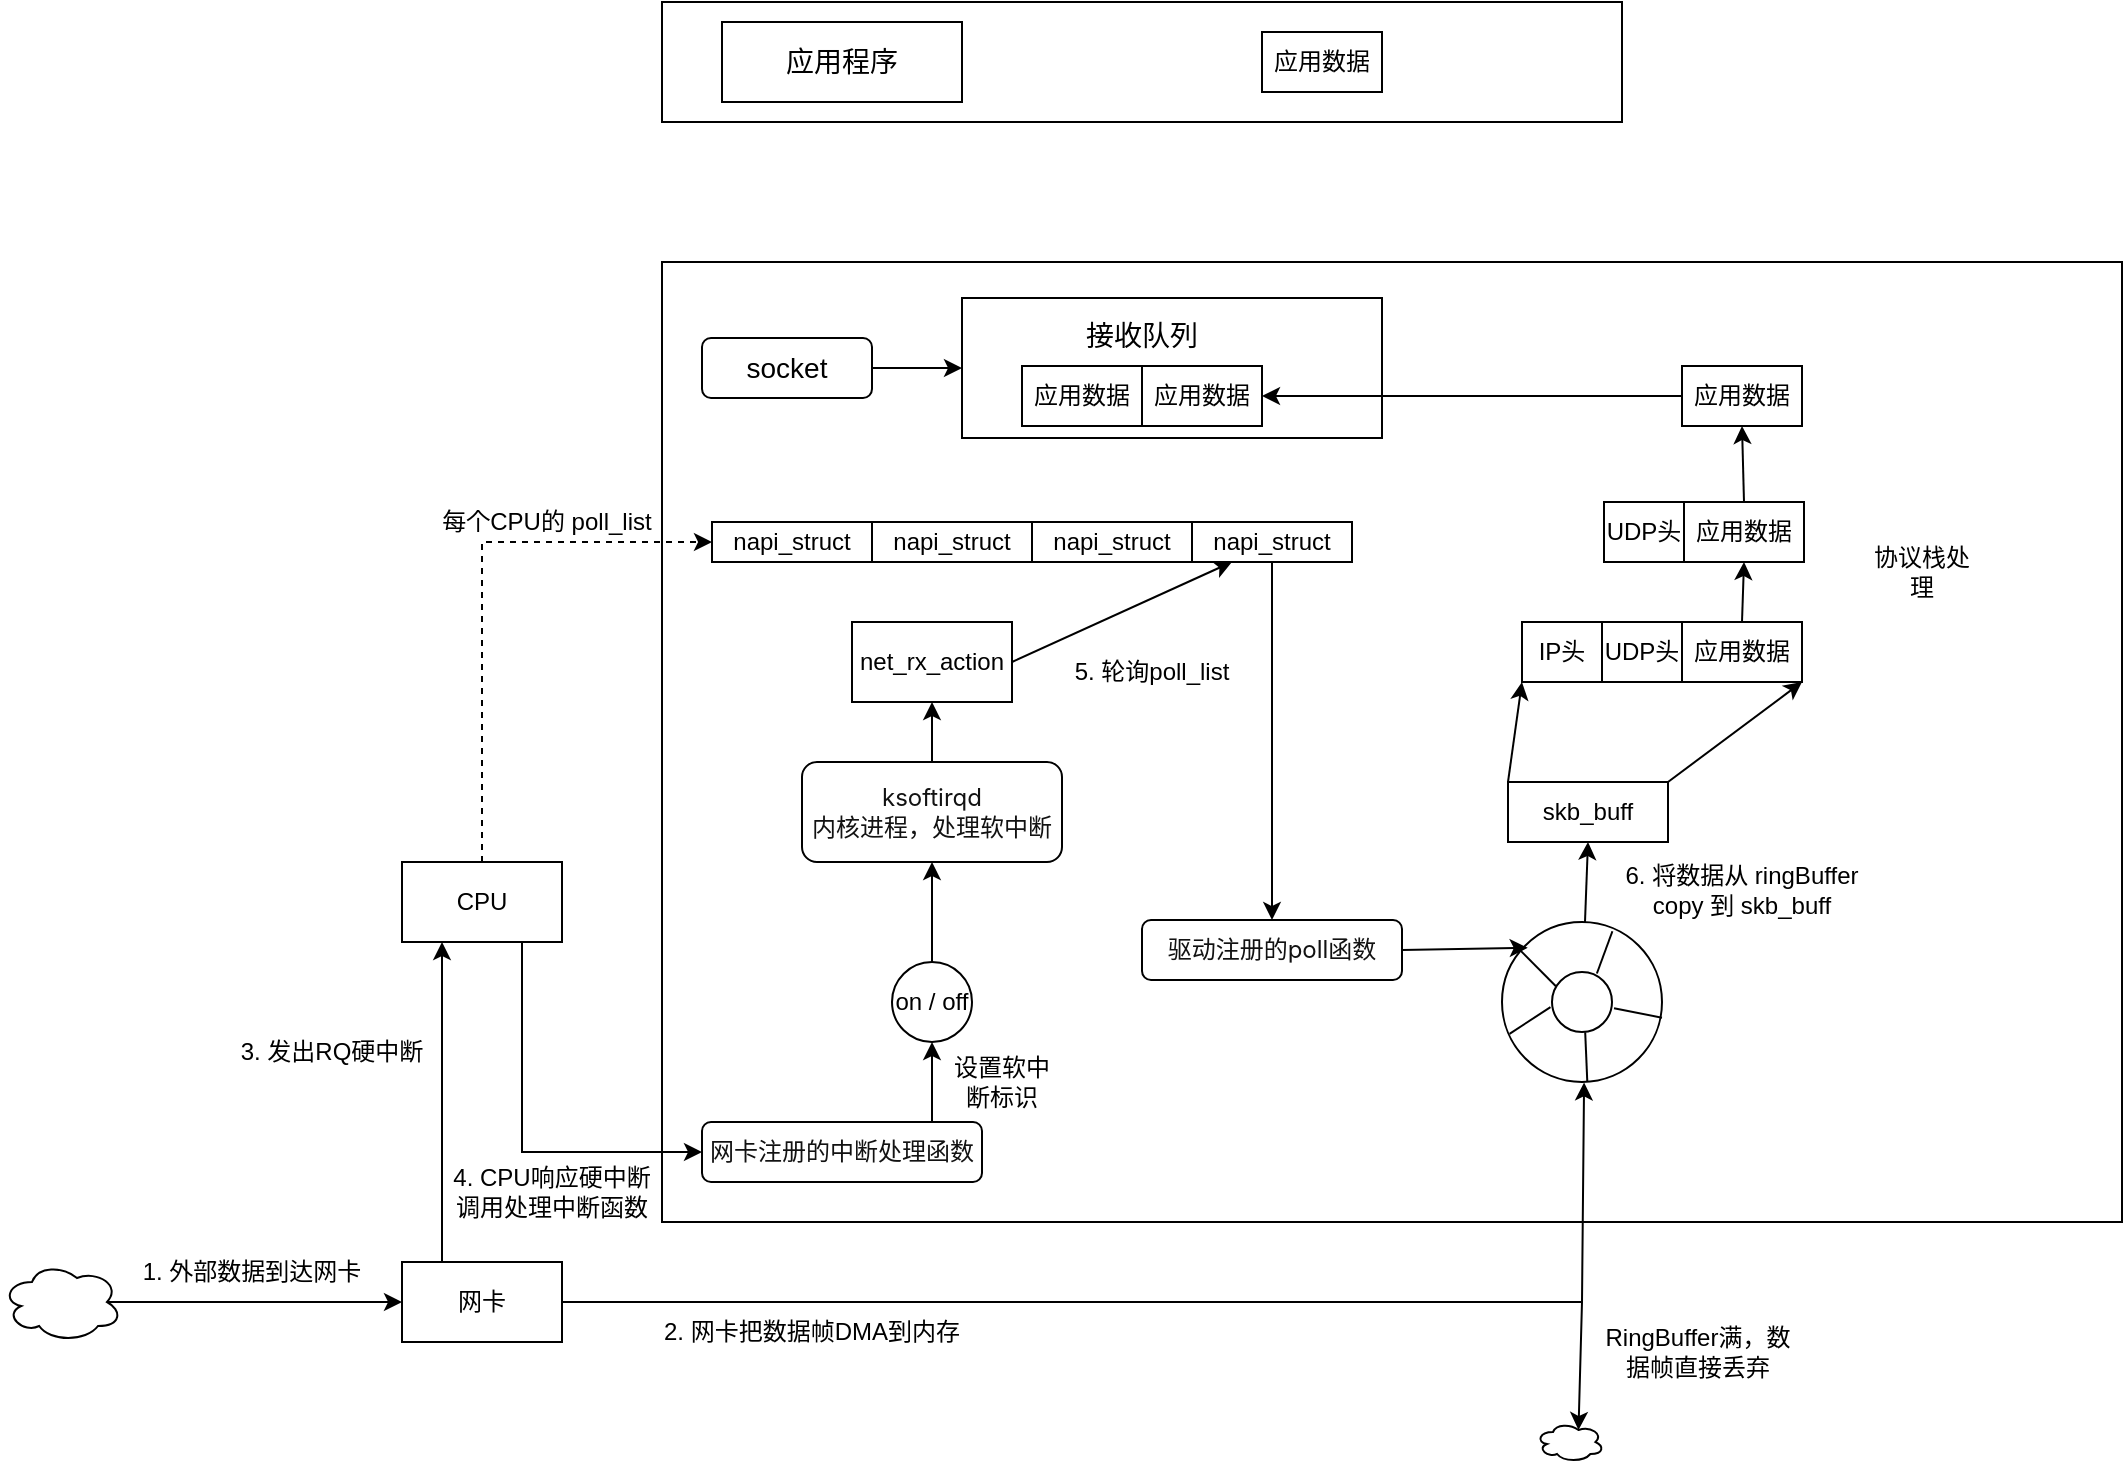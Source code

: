 <mxfile version="20.5.1" type="github">
  <diagram id="48ETrjCSjWNvzhYSmwD_" name="网络包接收">
    <mxGraphModel dx="2048" dy="1875" grid="1" gridSize="10" guides="1" tooltips="1" connect="1" arrows="1" fold="1" page="1" pageScale="1" pageWidth="827" pageHeight="1169" math="0" shadow="0">
      <root>
        <mxCell id="0" />
        <mxCell id="1" parent="0" />
        <mxCell id="DZg0SzJ-2mYi3TYw6h-q-1" value="网卡" style="rounded=0;whiteSpace=wrap;html=1;" vertex="1" parent="1">
          <mxGeometry y="560" width="80" height="40" as="geometry" />
        </mxCell>
        <mxCell id="DZg0SzJ-2mYi3TYw6h-q-2" value="" style="rounded=0;whiteSpace=wrap;html=1;" vertex="1" parent="1">
          <mxGeometry x="130" y="60" width="730" height="480" as="geometry" />
        </mxCell>
        <mxCell id="DZg0SzJ-2mYi3TYw6h-q-3" value="CPU" style="rounded=0;whiteSpace=wrap;html=1;" vertex="1" parent="1">
          <mxGeometry y="360" width="80" height="40" as="geometry" />
        </mxCell>
        <mxCell id="DZg0SzJ-2mYi3TYw6h-q-4" value="" style="verticalLabelPosition=bottom;verticalAlign=top;html=1;shape=mxgraph.basic.donut;dx=25;" vertex="1" parent="1">
          <mxGeometry x="550" y="390" width="80" height="80" as="geometry" />
        </mxCell>
        <mxCell id="DZg0SzJ-2mYi3TYw6h-q-5" value="" style="endArrow=none;html=1;rounded=0;exitX=0.593;exitY=0.322;exitDx=0;exitDy=0;exitPerimeter=0;entryX=0.69;entryY=0.058;entryDx=0;entryDy=0;entryPerimeter=0;" edge="1" parent="1" source="DZg0SzJ-2mYi3TYw6h-q-4" target="DZg0SzJ-2mYi3TYw6h-q-4">
          <mxGeometry width="50" height="50" relative="1" as="geometry">
            <mxPoint x="580" y="480" as="sourcePoint" />
            <mxPoint x="600" y="460" as="targetPoint" />
          </mxGeometry>
        </mxCell>
        <mxCell id="DZg0SzJ-2mYi3TYw6h-q-6" value="" style="endArrow=none;html=1;rounded=0;exitX=0.7;exitY=0.539;exitDx=0;exitDy=0;exitPerimeter=0;entryX=1;entryY=0.598;entryDx=0;entryDy=0;entryPerimeter=0;" edge="1" parent="1" source="DZg0SzJ-2mYi3TYw6h-q-4" target="DZg0SzJ-2mYi3TYw6h-q-4">
          <mxGeometry width="50" height="50" relative="1" as="geometry">
            <mxPoint x="602.4" y="484.64" as="sourcePoint" />
            <mxPoint x="615.2" y="464.64" as="targetPoint" />
          </mxGeometry>
        </mxCell>
        <mxCell id="DZg0SzJ-2mYi3TYw6h-q-7" value="" style="endArrow=none;html=1;rounded=0;entryX=0.533;entryY=0.996;entryDx=0;entryDy=0;entryPerimeter=0;exitX=0.52;exitY=0.689;exitDx=0;exitDy=0;exitPerimeter=0;" edge="1" parent="1" source="DZg0SzJ-2mYi3TYw6h-q-4" target="DZg0SzJ-2mYi3TYw6h-q-4">
          <mxGeometry width="50" height="50" relative="1" as="geometry">
            <mxPoint x="590" y="500" as="sourcePoint" />
            <mxPoint x="640" y="507.84" as="targetPoint" />
          </mxGeometry>
        </mxCell>
        <mxCell id="DZg0SzJ-2mYi3TYw6h-q-8" value="" style="endArrow=none;html=1;rounded=0;entryX=0.047;entryY=0.699;entryDx=0;entryDy=0;entryPerimeter=0;exitX=0.303;exitY=0.532;exitDx=0;exitDy=0;exitPerimeter=0;" edge="1" parent="1" source="DZg0SzJ-2mYi3TYw6h-q-4" target="DZg0SzJ-2mYi3TYw6h-q-4">
          <mxGeometry width="50" height="50" relative="1" as="geometry">
            <mxPoint x="597.36" y="514.88" as="sourcePoint" />
            <mxPoint x="592" y="539.84" as="targetPoint" />
          </mxGeometry>
        </mxCell>
        <mxCell id="DZg0SzJ-2mYi3TYw6h-q-9" value="" style="endArrow=none;html=1;rounded=0;entryX=0.337;entryY=0.402;entryDx=0;entryDy=0;entryPerimeter=0;exitX=0.113;exitY=0.176;exitDx=0;exitDy=0;exitPerimeter=0;" edge="1" parent="1" source="DZg0SzJ-2mYi3TYw6h-q-4" target="DZg0SzJ-2mYi3TYw6h-q-4">
          <mxGeometry width="50" height="50" relative="1" as="geometry">
            <mxPoint x="584.24" y="502.56" as="sourcePoint" />
            <mxPoint x="563.76" y="515.92" as="targetPoint" />
          </mxGeometry>
        </mxCell>
        <mxCell id="DZg0SzJ-2mYi3TYw6h-q-10" value="" style="ellipse;shape=cloud;whiteSpace=wrap;html=1;" vertex="1" parent="1">
          <mxGeometry x="-200" y="560" width="60" height="40" as="geometry" />
        </mxCell>
        <mxCell id="DZg0SzJ-2mYi3TYw6h-q-11" value="" style="endArrow=classic;html=1;rounded=0;exitX=0.875;exitY=0.5;exitDx=0;exitDy=0;exitPerimeter=0;entryX=0;entryY=0.5;entryDx=0;entryDy=0;" edge="1" parent="1" source="DZg0SzJ-2mYi3TYw6h-q-10" target="DZg0SzJ-2mYi3TYw6h-q-1">
          <mxGeometry width="50" height="50" relative="1" as="geometry">
            <mxPoint x="10" y="660" as="sourcePoint" />
            <mxPoint x="60" y="610" as="targetPoint" />
          </mxGeometry>
        </mxCell>
        <mxCell id="DZg0SzJ-2mYi3TYw6h-q-12" value="1. 外部数据到达网卡" style="text;html=1;strokeColor=none;fillColor=none;align=center;verticalAlign=middle;whiteSpace=wrap;rounded=0;" vertex="1" parent="1">
          <mxGeometry x="-150" y="550" width="150" height="30" as="geometry" />
        </mxCell>
        <mxCell id="DZg0SzJ-2mYi3TYw6h-q-13" value="" style="endArrow=classic;html=1;rounded=0;exitX=1;exitY=0.5;exitDx=0;exitDy=0;entryX=0.513;entryY=1.003;entryDx=0;entryDy=0;entryPerimeter=0;" edge="1" parent="1" source="DZg0SzJ-2mYi3TYw6h-q-1" target="DZg0SzJ-2mYi3TYw6h-q-4">
          <mxGeometry width="50" height="50" relative="1" as="geometry">
            <mxPoint x="280" y="640" as="sourcePoint" />
            <mxPoint x="330" y="590" as="targetPoint" />
            <Array as="points">
              <mxPoint x="590" y="580" />
            </Array>
          </mxGeometry>
        </mxCell>
        <mxCell id="DZg0SzJ-2mYi3TYw6h-q-14" value="2. 网卡把数据帧DMA到内存" style="text;html=1;strokeColor=none;fillColor=none;align=center;verticalAlign=middle;whiteSpace=wrap;rounded=0;" vertex="1" parent="1">
          <mxGeometry x="130" y="580" width="150" height="30" as="geometry" />
        </mxCell>
        <mxCell id="DZg0SzJ-2mYi3TYw6h-q-15" value="" style="endArrow=classic;html=1;rounded=0;exitX=0.25;exitY=0;exitDx=0;exitDy=0;entryX=0.25;entryY=1;entryDx=0;entryDy=0;" edge="1" parent="1" source="DZg0SzJ-2mYi3TYw6h-q-1" target="DZg0SzJ-2mYi3TYw6h-q-3">
          <mxGeometry width="50" height="50" relative="1" as="geometry">
            <mxPoint x="30" y="520" as="sourcePoint" />
            <mxPoint x="80" y="470" as="targetPoint" />
          </mxGeometry>
        </mxCell>
        <mxCell id="DZg0SzJ-2mYi3TYw6h-q-16" value="3. 发出RQ硬中断" style="text;html=1;strokeColor=none;fillColor=none;align=center;verticalAlign=middle;whiteSpace=wrap;rounded=0;" vertex="1" parent="1">
          <mxGeometry x="-90" y="440" width="110" height="30" as="geometry" />
        </mxCell>
        <mxCell id="DZg0SzJ-2mYi3TYw6h-q-17" value="RingBuffer满，数据帧直接丢弃" style="text;html=1;strokeColor=none;fillColor=none;align=center;verticalAlign=middle;whiteSpace=wrap;rounded=0;" vertex="1" parent="1">
          <mxGeometry x="600" y="590" width="96" height="30" as="geometry" />
        </mxCell>
        <mxCell id="DZg0SzJ-2mYi3TYw6h-q-20" value="" style="endArrow=classic;html=1;rounded=0;exitX=1;exitY=0.5;exitDx=0;exitDy=0;entryX=0.625;entryY=0.2;entryDx=0;entryDy=0;entryPerimeter=0;" edge="1" parent="1" source="DZg0SzJ-2mYi3TYw6h-q-1" target="DZg0SzJ-2mYi3TYw6h-q-21">
          <mxGeometry width="50" height="50" relative="1" as="geometry">
            <mxPoint x="400" y="630" as="sourcePoint" />
            <mxPoint x="450" y="580" as="targetPoint" />
            <Array as="points">
              <mxPoint x="590" y="580" />
            </Array>
          </mxGeometry>
        </mxCell>
        <mxCell id="DZg0SzJ-2mYi3TYw6h-q-21" value="" style="ellipse;shape=cloud;whiteSpace=wrap;html=1;" vertex="1" parent="1">
          <mxGeometry x="567" y="640" width="34" height="20" as="geometry" />
        </mxCell>
        <mxCell id="DZg0SzJ-2mYi3TYw6h-q-23" value="&lt;span style=&quot;color: rgb(18, 18, 18); font-family: -apple-system, BlinkMacSystemFont, &amp;quot;Helvetica Neue&amp;quot;, &amp;quot;PingFang SC&amp;quot;, &amp;quot;Microsoft YaHei&amp;quot;, &amp;quot;Source Han Sans SC&amp;quot;, &amp;quot;Noto Sans CJK SC&amp;quot;, &amp;quot;WenQuanYi Micro Hei&amp;quot;, sans-serif; text-align: start; background-color: rgb(255, 255, 255);&quot;&gt;&lt;font style=&quot;font-size: 12px;&quot;&gt;ksoftirqd&lt;br&gt;内核进程，处理软中断&lt;br&gt;&lt;/font&gt;&lt;/span&gt;" style="rounded=1;whiteSpace=wrap;html=1;" vertex="1" parent="1">
          <mxGeometry x="200" y="310" width="130" height="50" as="geometry" />
        </mxCell>
        <mxCell id="DZg0SzJ-2mYi3TYw6h-q-24" value="&lt;span style=&quot;color: rgb(18, 18, 18); font-family: -apple-system, BlinkMacSystemFont, &amp;quot;Helvetica Neue&amp;quot;, &amp;quot;PingFang SC&amp;quot;, &amp;quot;Microsoft YaHei&amp;quot;, &amp;quot;Source Han Sans SC&amp;quot;, &amp;quot;Noto Sans CJK SC&amp;quot;, &amp;quot;WenQuanYi Micro Hei&amp;quot;, sans-serif; text-align: start; background-color: rgb(255, 255, 255);&quot;&gt;&lt;font style=&quot;font-size: 12px;&quot;&gt;驱动注册的poll函数&lt;br&gt;&lt;/font&gt;&lt;/span&gt;" style="rounded=1;whiteSpace=wrap;html=1;" vertex="1" parent="1">
          <mxGeometry x="370" y="389" width="130" height="30" as="geometry" />
        </mxCell>
        <mxCell id="DZg0SzJ-2mYi3TYw6h-q-25" value="&lt;span style=&quot;color: rgb(18, 18, 18); font-family: -apple-system, BlinkMacSystemFont, &amp;quot;Helvetica Neue&amp;quot;, &amp;quot;PingFang SC&amp;quot;, &amp;quot;Microsoft YaHei&amp;quot;, &amp;quot;Source Han Sans SC&amp;quot;, &amp;quot;Noto Sans CJK SC&amp;quot;, &amp;quot;WenQuanYi Micro Hei&amp;quot;, sans-serif; text-align: start; background-color: rgb(255, 255, 255);&quot;&gt;&lt;font style=&quot;font-size: 12px;&quot;&gt;网卡注册的中断处理函数&lt;br&gt;&lt;/font&gt;&lt;/span&gt;" style="rounded=1;whiteSpace=wrap;html=1;" vertex="1" parent="1">
          <mxGeometry x="150" y="490" width="140" height="30" as="geometry" />
        </mxCell>
        <mxCell id="DZg0SzJ-2mYi3TYw6h-q-26" value="" style="endArrow=classic;html=1;rounded=0;fontSize=12;exitX=0.75;exitY=1;exitDx=0;exitDy=0;entryX=0;entryY=0.5;entryDx=0;entryDy=0;" edge="1" parent="1" source="DZg0SzJ-2mYi3TYw6h-q-3" target="DZg0SzJ-2mYi3TYw6h-q-25">
          <mxGeometry width="50" height="50" relative="1" as="geometry">
            <mxPoint x="90" y="470" as="sourcePoint" />
            <mxPoint x="140" y="420" as="targetPoint" />
            <Array as="points">
              <mxPoint x="60" y="505" />
            </Array>
          </mxGeometry>
        </mxCell>
        <mxCell id="DZg0SzJ-2mYi3TYw6h-q-27" value="4. CPU响应硬中断&lt;br&gt;调用处理中断函数" style="text;html=1;strokeColor=none;fillColor=none;align=center;verticalAlign=middle;whiteSpace=wrap;rounded=0;" vertex="1" parent="1">
          <mxGeometry x="20" y="510" width="110" height="30" as="geometry" />
        </mxCell>
        <mxCell id="DZg0SzJ-2mYi3TYw6h-q-28" value="on / off" style="ellipse;whiteSpace=wrap;html=1;aspect=fixed;fontSize=12;" vertex="1" parent="1">
          <mxGeometry x="245" y="410" width="40" height="40" as="geometry" />
        </mxCell>
        <mxCell id="DZg0SzJ-2mYi3TYw6h-q-29" value="" style="endArrow=classic;html=1;rounded=0;fontSize=12;entryX=0.5;entryY=1;entryDx=0;entryDy=0;" edge="1" parent="1" target="DZg0SzJ-2mYi3TYw6h-q-28">
          <mxGeometry width="50" height="50" relative="1" as="geometry">
            <mxPoint x="265" y="490" as="sourcePoint" />
            <mxPoint x="240" y="640" as="targetPoint" />
          </mxGeometry>
        </mxCell>
        <mxCell id="DZg0SzJ-2mYi3TYw6h-q-30" value="设置软中断标识" style="text;html=1;strokeColor=none;fillColor=none;align=center;verticalAlign=middle;whiteSpace=wrap;rounded=0;fontSize=12;" vertex="1" parent="1">
          <mxGeometry x="270" y="455" width="60" height="30" as="geometry" />
        </mxCell>
        <mxCell id="DZg0SzJ-2mYi3TYw6h-q-31" value="" style="endArrow=classic;html=1;rounded=0;fontSize=12;exitX=0.5;exitY=0;exitDx=0;exitDy=0;entryX=0.5;entryY=1;entryDx=0;entryDy=0;" edge="1" parent="1" source="DZg0SzJ-2mYi3TYw6h-q-28" target="DZg0SzJ-2mYi3TYw6h-q-23">
          <mxGeometry width="50" height="50" relative="1" as="geometry">
            <mxPoint x="-10" y="320" as="sourcePoint" />
            <mxPoint x="40" y="270" as="targetPoint" />
          </mxGeometry>
        </mxCell>
        <mxCell id="DZg0SzJ-2mYi3TYw6h-q-32" value="napi_struct" style="rounded=0;whiteSpace=wrap;html=1;fontSize=12;" vertex="1" parent="1">
          <mxGeometry x="155" y="190" width="80" height="20" as="geometry" />
        </mxCell>
        <mxCell id="DZg0SzJ-2mYi3TYw6h-q-33" value="napi_struct" style="rounded=0;whiteSpace=wrap;html=1;fontSize=12;" vertex="1" parent="1">
          <mxGeometry x="235" y="190" width="80" height="20" as="geometry" />
        </mxCell>
        <mxCell id="DZg0SzJ-2mYi3TYw6h-q-34" value="每个CPU的 poll_list" style="text;html=1;strokeColor=none;fillColor=none;align=center;verticalAlign=middle;whiteSpace=wrap;rounded=0;fontSize=12;" vertex="1" parent="1">
          <mxGeometry x="15" y="180" width="115" height="20" as="geometry" />
        </mxCell>
        <mxCell id="DZg0SzJ-2mYi3TYw6h-q-35" value="napi_struct" style="rounded=0;whiteSpace=wrap;html=1;fontSize=12;" vertex="1" parent="1">
          <mxGeometry x="315" y="190" width="80" height="20" as="geometry" />
        </mxCell>
        <mxCell id="DZg0SzJ-2mYi3TYw6h-q-36" value="net_rx_action" style="rounded=0;whiteSpace=wrap;html=1;fontSize=12;" vertex="1" parent="1">
          <mxGeometry x="225" y="240" width="80" height="40" as="geometry" />
        </mxCell>
        <mxCell id="DZg0SzJ-2mYi3TYw6h-q-37" value="" style="endArrow=classic;html=1;rounded=0;fontSize=12;exitX=0.5;exitY=0;exitDx=0;exitDy=0;entryX=0.5;entryY=1;entryDx=0;entryDy=0;" edge="1" parent="1" source="DZg0SzJ-2mYi3TYw6h-q-23" target="DZg0SzJ-2mYi3TYw6h-q-36">
          <mxGeometry width="50" height="50" relative="1" as="geometry">
            <mxPoint x="365" y="430" as="sourcePoint" />
            <mxPoint x="415" y="380" as="targetPoint" />
          </mxGeometry>
        </mxCell>
        <mxCell id="DZg0SzJ-2mYi3TYw6h-q-38" value="napi_struct" style="rounded=0;whiteSpace=wrap;html=1;fontSize=12;" vertex="1" parent="1">
          <mxGeometry x="395" y="190" width="80" height="20" as="geometry" />
        </mxCell>
        <mxCell id="DZg0SzJ-2mYi3TYw6h-q-39" value="" style="endArrow=classic;html=1;rounded=0;fontSize=12;exitX=0.5;exitY=0;exitDx=0;exitDy=0;entryX=0;entryY=0.5;entryDx=0;entryDy=0;dashed=1;" edge="1" parent="1" source="DZg0SzJ-2mYi3TYw6h-q-3" target="DZg0SzJ-2mYi3TYw6h-q-32">
          <mxGeometry width="50" height="50" relative="1" as="geometry">
            <mxPoint x="30" y="300" as="sourcePoint" />
            <mxPoint x="80" y="250" as="targetPoint" />
            <Array as="points">
              <mxPoint x="40" y="200" />
            </Array>
          </mxGeometry>
        </mxCell>
        <mxCell id="DZg0SzJ-2mYi3TYw6h-q-40" value="" style="endArrow=classic;html=1;rounded=0;fontSize=12;exitX=1;exitY=0.5;exitDx=0;exitDy=0;entryX=0.25;entryY=1;entryDx=0;entryDy=0;" edge="1" parent="1" source="DZg0SzJ-2mYi3TYw6h-q-36" target="DZg0SzJ-2mYi3TYw6h-q-38">
          <mxGeometry width="50" height="50" relative="1" as="geometry">
            <mxPoint x="420" y="300" as="sourcePoint" />
            <mxPoint x="470" y="250" as="targetPoint" />
          </mxGeometry>
        </mxCell>
        <mxCell id="DZg0SzJ-2mYi3TYw6h-q-41" value="" style="endArrow=classic;html=1;rounded=0;fontSize=12;exitX=0.5;exitY=1;exitDx=0;exitDy=0;entryX=0.5;entryY=0;entryDx=0;entryDy=0;" edge="1" parent="1" source="DZg0SzJ-2mYi3TYw6h-q-38" target="DZg0SzJ-2mYi3TYw6h-q-24">
          <mxGeometry width="50" height="50" relative="1" as="geometry">
            <mxPoint x="315" y="270" as="sourcePoint" />
            <mxPoint x="425" y="220" as="targetPoint" />
          </mxGeometry>
        </mxCell>
        <mxCell id="DZg0SzJ-2mYi3TYw6h-q-42" value="skb_buff" style="rounded=0;whiteSpace=wrap;html=1;fontSize=12;" vertex="1" parent="1">
          <mxGeometry x="553" y="320" width="80" height="30" as="geometry" />
        </mxCell>
        <mxCell id="DZg0SzJ-2mYi3TYw6h-q-43" value="" style="endArrow=classic;html=1;rounded=0;fontSize=12;exitX=1;exitY=0.5;exitDx=0;exitDy=0;entryX=0.161;entryY=0.161;entryDx=0;entryDy=0;entryPerimeter=0;" edge="1" parent="1" source="DZg0SzJ-2mYi3TYw6h-q-24" target="DZg0SzJ-2mYi3TYw6h-q-4">
          <mxGeometry width="50" height="50" relative="1" as="geometry">
            <mxPoint x="519.0" y="424" as="sourcePoint" />
            <mxPoint x="739" y="380" as="targetPoint" />
          </mxGeometry>
        </mxCell>
        <mxCell id="DZg0SzJ-2mYi3TYw6h-q-44" value="" style="endArrow=classic;html=1;rounded=0;fontSize=12;entryX=0.5;entryY=1;entryDx=0;entryDy=0;" edge="1" parent="1" source="DZg0SzJ-2mYi3TYw6h-q-4" target="DZg0SzJ-2mYi3TYw6h-q-42">
          <mxGeometry width="50" height="50" relative="1" as="geometry">
            <mxPoint x="709" y="400" as="sourcePoint" />
            <mxPoint x="613" y="370" as="targetPoint" />
          </mxGeometry>
        </mxCell>
        <mxCell id="DZg0SzJ-2mYi3TYw6h-q-50" value="IP头" style="rounded=0;whiteSpace=wrap;html=1;fontSize=12;" vertex="1" parent="1">
          <mxGeometry x="560" y="240" width="40" height="30" as="geometry" />
        </mxCell>
        <mxCell id="DZg0SzJ-2mYi3TYw6h-q-51" value="UDP头" style="rounded=0;whiteSpace=wrap;html=1;fontSize=12;" vertex="1" parent="1">
          <mxGeometry x="600" y="240" width="40" height="30" as="geometry" />
        </mxCell>
        <mxCell id="DZg0SzJ-2mYi3TYw6h-q-52" value="应用数据" style="rounded=0;whiteSpace=wrap;html=1;fontSize=12;" vertex="1" parent="1">
          <mxGeometry x="640" y="240" width="60" height="30" as="geometry" />
        </mxCell>
        <mxCell id="DZg0SzJ-2mYi3TYw6h-q-59" value="UDP头" style="rounded=0;whiteSpace=wrap;html=1;fontSize=12;" vertex="1" parent="1">
          <mxGeometry x="601" y="180" width="40" height="30" as="geometry" />
        </mxCell>
        <mxCell id="DZg0SzJ-2mYi3TYw6h-q-60" value="应用数据" style="rounded=0;whiteSpace=wrap;html=1;fontSize=12;" vertex="1" parent="1">
          <mxGeometry x="641" y="180" width="60" height="30" as="geometry" />
        </mxCell>
        <mxCell id="DZg0SzJ-2mYi3TYw6h-q-61" value="应用数据" style="rounded=0;whiteSpace=wrap;html=1;fontSize=12;" vertex="1" parent="1">
          <mxGeometry x="640" y="112" width="60" height="30" as="geometry" />
        </mxCell>
        <mxCell id="DZg0SzJ-2mYi3TYw6h-q-62" value="" style="endArrow=classic;html=1;rounded=0;fontSize=12;exitX=1;exitY=0;exitDx=0;exitDy=0;entryX=1;entryY=1;entryDx=0;entryDy=0;" edge="1" parent="1" source="DZg0SzJ-2mYi3TYw6h-q-42" target="DZg0SzJ-2mYi3TYw6h-q-52">
          <mxGeometry width="50" height="50" relative="1" as="geometry">
            <mxPoint x="670" y="360" as="sourcePoint" />
            <mxPoint x="720" y="310" as="targetPoint" />
          </mxGeometry>
        </mxCell>
        <mxCell id="DZg0SzJ-2mYi3TYw6h-q-63" value="" style="endArrow=classic;html=1;rounded=0;fontSize=12;exitX=0;exitY=0;exitDx=0;exitDy=0;entryX=0;entryY=1;entryDx=0;entryDy=0;" edge="1" parent="1" source="DZg0SzJ-2mYi3TYw6h-q-42" target="DZg0SzJ-2mYi3TYw6h-q-50">
          <mxGeometry width="50" height="50" relative="1" as="geometry">
            <mxPoint x="510" y="290" as="sourcePoint" />
            <mxPoint x="560" y="240" as="targetPoint" />
          </mxGeometry>
        </mxCell>
        <mxCell id="DZg0SzJ-2mYi3TYw6h-q-64" value="协议栈处理" style="text;html=1;strokeColor=none;fillColor=none;align=center;verticalAlign=middle;whiteSpace=wrap;rounded=0;fontSize=12;" vertex="1" parent="1">
          <mxGeometry x="730" y="200" width="60" height="30" as="geometry" />
        </mxCell>
        <mxCell id="DZg0SzJ-2mYi3TYw6h-q-65" value="" style="endArrow=classic;html=1;rounded=0;fontSize=12;exitX=0.5;exitY=0;exitDx=0;exitDy=0;entryX=0.5;entryY=1;entryDx=0;entryDy=0;" edge="1" parent="1" source="DZg0SzJ-2mYi3TYw6h-q-52" target="DZg0SzJ-2mYi3TYw6h-q-60">
          <mxGeometry width="50" height="50" relative="1" as="geometry">
            <mxPoint x="910" y="210" as="sourcePoint" />
            <mxPoint x="960" y="160" as="targetPoint" />
          </mxGeometry>
        </mxCell>
        <mxCell id="DZg0SzJ-2mYi3TYw6h-q-66" value="" style="endArrow=classic;html=1;rounded=0;fontSize=12;exitX=0.5;exitY=0;exitDx=0;exitDy=0;entryX=0.5;entryY=1;entryDx=0;entryDy=0;" edge="1" parent="1" source="DZg0SzJ-2mYi3TYw6h-q-60" target="DZg0SzJ-2mYi3TYw6h-q-61">
          <mxGeometry width="50" height="50" relative="1" as="geometry">
            <mxPoint x="680.0" y="250" as="sourcePoint" />
            <mxPoint x="681" y="220" as="targetPoint" />
          </mxGeometry>
        </mxCell>
        <mxCell id="DZg0SzJ-2mYi3TYw6h-q-67" value="" style="rounded=0;whiteSpace=wrap;html=1;fontSize=12;" vertex="1" parent="1">
          <mxGeometry x="280" y="78" width="210" height="70" as="geometry" />
        </mxCell>
        <mxCell id="DZg0SzJ-2mYi3TYw6h-q-68" value="&lt;font style=&quot;font-size: 14px;&quot;&gt;socket&lt;/font&gt;" style="rounded=1;whiteSpace=wrap;html=1;fontSize=12;" vertex="1" parent="1">
          <mxGeometry x="150" y="98" width="85" height="30" as="geometry" />
        </mxCell>
        <mxCell id="DZg0SzJ-2mYi3TYw6h-q-69" value="接收队列" style="text;html=1;strokeColor=none;fillColor=none;align=center;verticalAlign=middle;whiteSpace=wrap;rounded=0;fontSize=14;" vertex="1" parent="1">
          <mxGeometry x="340" y="82" width="60" height="30" as="geometry" />
        </mxCell>
        <mxCell id="DZg0SzJ-2mYi3TYw6h-q-70" value="应用数据" style="rounded=0;whiteSpace=wrap;html=1;fontSize=12;" vertex="1" parent="1">
          <mxGeometry x="310" y="112" width="60" height="30" as="geometry" />
        </mxCell>
        <mxCell id="DZg0SzJ-2mYi3TYw6h-q-71" value="应用数据" style="rounded=0;whiteSpace=wrap;html=1;fontSize=12;" vertex="1" parent="1">
          <mxGeometry x="370" y="112" width="60" height="30" as="geometry" />
        </mxCell>
        <mxCell id="DZg0SzJ-2mYi3TYw6h-q-72" value="" style="endArrow=classic;html=1;rounded=0;fontSize=14;exitX=1;exitY=0.5;exitDx=0;exitDy=0;entryX=0;entryY=0.5;entryDx=0;entryDy=0;" edge="1" parent="1" source="DZg0SzJ-2mYi3TYw6h-q-68" target="DZg0SzJ-2mYi3TYw6h-q-67">
          <mxGeometry width="50" height="50" relative="1" as="geometry">
            <mxPoint x="240" y="40" as="sourcePoint" />
            <mxPoint x="290" y="-10" as="targetPoint" />
          </mxGeometry>
        </mxCell>
        <mxCell id="DZg0SzJ-2mYi3TYw6h-q-73" value="" style="endArrow=classic;html=1;rounded=0;fontSize=14;exitX=0;exitY=0.5;exitDx=0;exitDy=0;entryX=1;entryY=0.5;entryDx=0;entryDy=0;" edge="1" parent="1" source="DZg0SzJ-2mYi3TYw6h-q-61" target="DZg0SzJ-2mYi3TYw6h-q-71">
          <mxGeometry width="50" height="50" relative="1" as="geometry">
            <mxPoint x="770" y="30" as="sourcePoint" />
            <mxPoint x="820" y="-20" as="targetPoint" />
          </mxGeometry>
        </mxCell>
        <mxCell id="DZg0SzJ-2mYi3TYw6h-q-75" value="" style="rounded=0;whiteSpace=wrap;html=1;fontSize=14;" vertex="1" parent="1">
          <mxGeometry x="130" y="-70" width="480" height="60" as="geometry" />
        </mxCell>
        <mxCell id="DZg0SzJ-2mYi3TYw6h-q-76" value="应用数据" style="rounded=0;whiteSpace=wrap;html=1;fontSize=12;" vertex="1" parent="1">
          <mxGeometry x="430" y="-55" width="60" height="30" as="geometry" />
        </mxCell>
        <mxCell id="DZg0SzJ-2mYi3TYw6h-q-77" value="应用程序" style="rounded=0;whiteSpace=wrap;html=1;fontSize=14;" vertex="1" parent="1">
          <mxGeometry x="160" y="-60" width="120" height="40" as="geometry" />
        </mxCell>
        <mxCell id="DZg0SzJ-2mYi3TYw6h-q-78" value="5. 轮询poll_list" style="text;html=1;strokeColor=none;fillColor=none;align=center;verticalAlign=middle;whiteSpace=wrap;rounded=0;" vertex="1" parent="1">
          <mxGeometry x="320" y="250" width="110" height="30" as="geometry" />
        </mxCell>
        <mxCell id="DZg0SzJ-2mYi3TYw6h-q-79" value="6. 将数据从 ringBuffer &lt;br&gt;copy 到 skb_buff" style="text;html=1;strokeColor=none;fillColor=none;align=center;verticalAlign=middle;whiteSpace=wrap;rounded=0;" vertex="1" parent="1">
          <mxGeometry x="600" y="359" width="140" height="30" as="geometry" />
        </mxCell>
      </root>
    </mxGraphModel>
  </diagram>
</mxfile>
